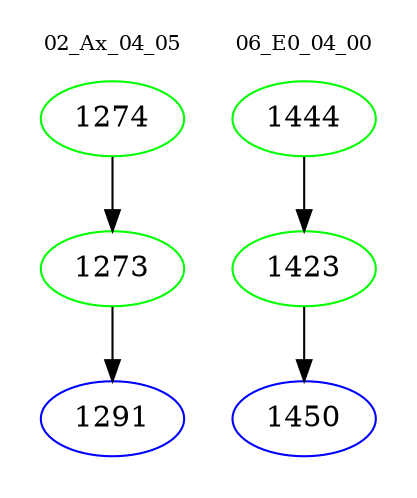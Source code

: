 digraph{
subgraph cluster_0 {
color = white
label = "02_Ax_04_05";
fontsize=10;
T0_1274 [label="1274", color="green"]
T0_1274 -> T0_1273 [color="black"]
T0_1273 [label="1273", color="green"]
T0_1273 -> T0_1291 [color="black"]
T0_1291 [label="1291", color="blue"]
}
subgraph cluster_1 {
color = white
label = "06_E0_04_00";
fontsize=10;
T1_1444 [label="1444", color="green"]
T1_1444 -> T1_1423 [color="black"]
T1_1423 [label="1423", color="green"]
T1_1423 -> T1_1450 [color="black"]
T1_1450 [label="1450", color="blue"]
}
}
